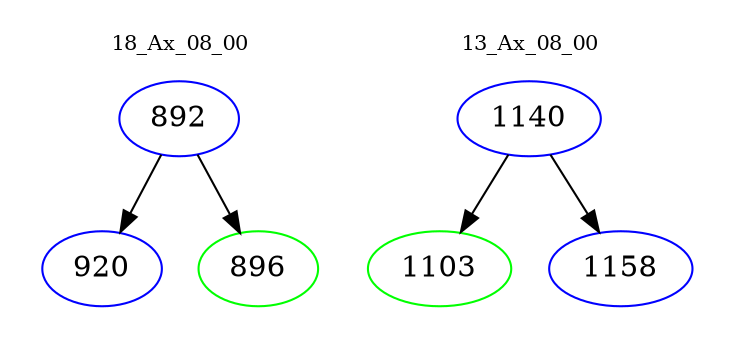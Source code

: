 digraph{
subgraph cluster_0 {
color = white
label = "18_Ax_08_00";
fontsize=10;
T0_892 [label="892", color="blue"]
T0_892 -> T0_920 [color="black"]
T0_920 [label="920", color="blue"]
T0_892 -> T0_896 [color="black"]
T0_896 [label="896", color="green"]
}
subgraph cluster_1 {
color = white
label = "13_Ax_08_00";
fontsize=10;
T1_1140 [label="1140", color="blue"]
T1_1140 -> T1_1103 [color="black"]
T1_1103 [label="1103", color="green"]
T1_1140 -> T1_1158 [color="black"]
T1_1158 [label="1158", color="blue"]
}
}
